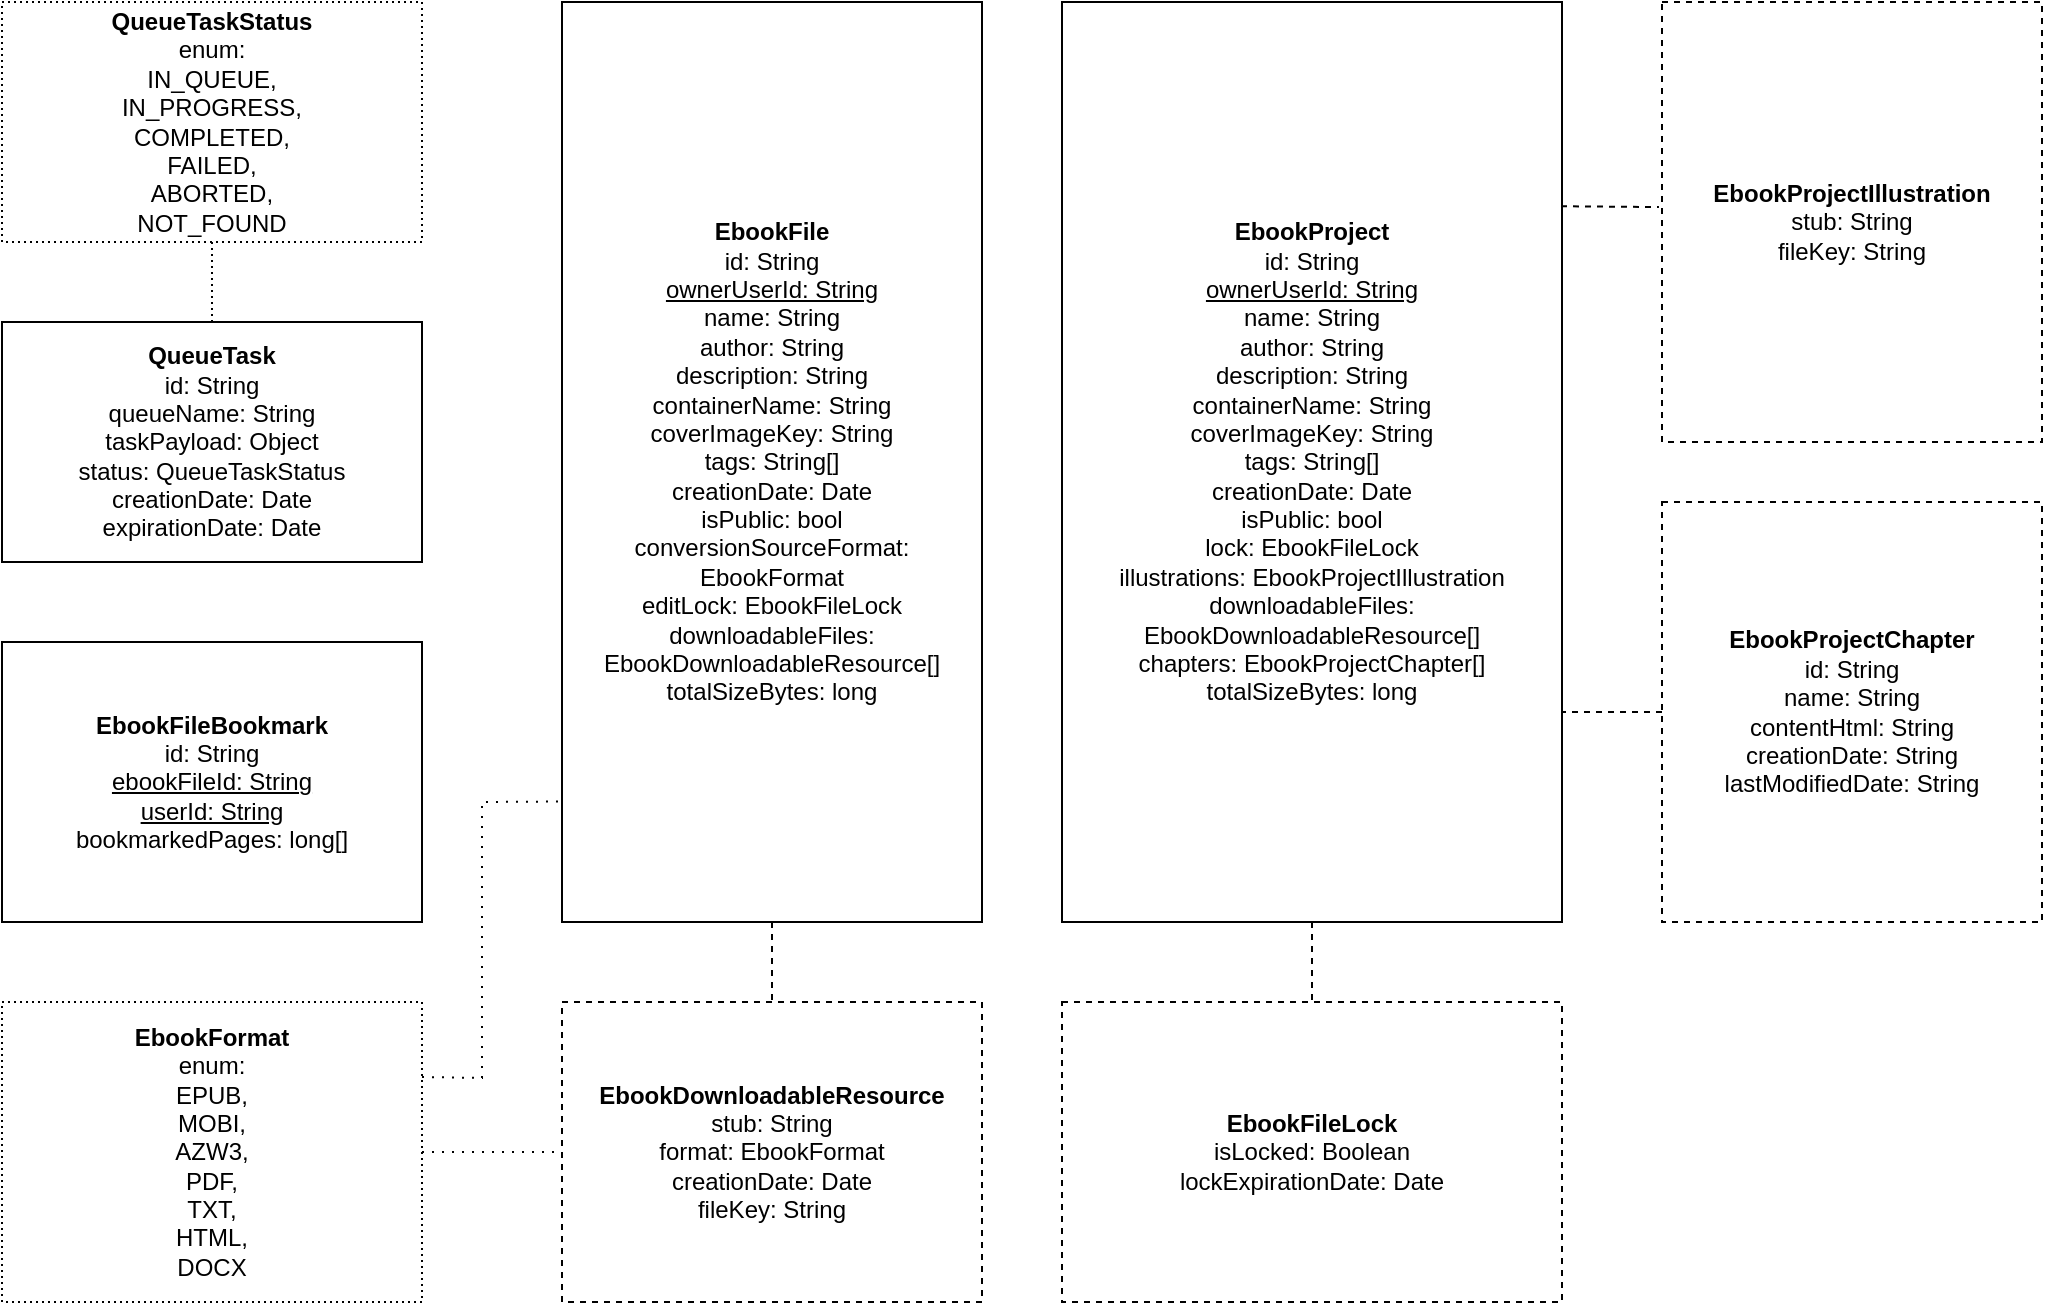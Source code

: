 <mxfile version="24.7.17">
  <diagram name="Strona-1" id="_0fNa61KOb66mq4pyeOe">
    <mxGraphModel dx="1366" dy="735" grid="1" gridSize="10" guides="1" tooltips="1" connect="1" arrows="1" fold="1" page="1" pageScale="1" pageWidth="827" pageHeight="1169" math="0" shadow="0">
      <root>
        <mxCell id="0" />
        <mxCell id="1" parent="0" />
        <mxCell id="6lItWXWM8KRdjIrS7Q5L-14" style="edgeStyle=orthogonalEdgeStyle;rounded=0;orthogonalLoop=1;jettySize=auto;html=1;exitX=0.5;exitY=0;exitDx=0;exitDy=0;entryX=0.5;entryY=1;entryDx=0;entryDy=0;endArrow=none;endFill=0;dashed=1;dashPattern=1 2;" edge="1" parent="1" source="6lItWXWM8KRdjIrS7Q5L-1" target="6lItWXWM8KRdjIrS7Q5L-11">
          <mxGeometry relative="1" as="geometry" />
        </mxCell>
        <mxCell id="6lItWXWM8KRdjIrS7Q5L-1" value="&lt;b&gt;QueueTask&lt;/b&gt;&lt;br&gt;id: String&lt;br&gt;queueName: String&lt;br&gt;taskPayload: Object&lt;br&gt;status: QueueTaskStatus&lt;br&gt;creationDate: Date&lt;br&gt;expirationDate: Date" style="rounded=0;whiteSpace=wrap;html=1;" vertex="1" parent="1">
          <mxGeometry x="80" y="180" width="210" height="120" as="geometry" />
        </mxCell>
        <mxCell id="6lItWXWM8KRdjIrS7Q5L-37" style="edgeStyle=orthogonalEdgeStyle;rounded=0;orthogonalLoop=1;jettySize=auto;html=1;entryX=0.5;entryY=0;entryDx=0;entryDy=0;dashed=1;endArrow=none;endFill=0;" edge="1" parent="1" source="6lItWXWM8KRdjIrS7Q5L-2" target="6lItWXWM8KRdjIrS7Q5L-13">
          <mxGeometry relative="1" as="geometry" />
        </mxCell>
        <mxCell id="6lItWXWM8KRdjIrS7Q5L-2" value="&lt;b&gt;EbookFile&lt;/b&gt;&lt;br&gt;id: String&lt;br&gt;&lt;u&gt;ownerUserId: String&lt;br&gt;&lt;/u&gt;name: String&lt;br&gt;author: String&lt;br&gt;description: String&lt;br&gt;containerName: String&lt;br&gt;coverImageKey: String&lt;br&gt;tags: String[]&lt;br&gt;creationDate: Date&lt;br&gt;isPublic: bool&lt;br&gt;conversionSourceFormat: EbookFormat&lt;br&gt;editLock: EbookFileLock&lt;br&gt;downloadableFiles: EbookDownloadableResource[]&lt;br&gt;totalSizeBytes: long" style="rounded=0;whiteSpace=wrap;html=1;" vertex="1" parent="1">
          <mxGeometry x="360" y="20" width="210" height="460" as="geometry" />
        </mxCell>
        <mxCell id="6lItWXWM8KRdjIrS7Q5L-38" style="edgeStyle=orthogonalEdgeStyle;rounded=0;orthogonalLoop=1;jettySize=auto;html=1;entryX=0.5;entryY=0;entryDx=0;entryDy=0;endArrow=none;endFill=0;dashed=1;" edge="1" parent="1" source="6lItWXWM8KRdjIrS7Q5L-5" target="6lItWXWM8KRdjIrS7Q5L-12">
          <mxGeometry relative="1" as="geometry" />
        </mxCell>
        <mxCell id="6lItWXWM8KRdjIrS7Q5L-5" value="&lt;b&gt;EbookProject&lt;/b&gt;&lt;br&gt;id: String&lt;br&gt;&lt;u&gt;ownerUserId: String&lt;br&gt;&lt;/u&gt;name: String&lt;br&gt;author: String&lt;br&gt;description: String&lt;br&gt;containerName: String&lt;br&gt;coverImageKey: String&lt;br&gt;tags: String[]&lt;br&gt;creationDate: Date&lt;br&gt;isPublic: bool&lt;br&gt;lock: EbookFileLock&lt;br&gt;illustrations: EbookProjectIllustration&lt;br&gt;downloadableFiles: EbookDownloadableResource[]&lt;br&gt;chapters: EbookProjectChapter[]&lt;br&gt;totalSizeBytes: long" style="rounded=0;whiteSpace=wrap;html=1;" vertex="1" parent="1">
          <mxGeometry x="610" y="20" width="250" height="460" as="geometry" />
        </mxCell>
        <mxCell id="6lItWXWM8KRdjIrS7Q5L-8" value="&lt;b&gt;EbookFileBookmark&lt;/b&gt;&lt;br&gt;id: String&lt;br&gt;&lt;u&gt;ebookFileId: String&lt;br&gt;userId: String&lt;br&gt;&lt;/u&gt;bookmarkedPages: long[]" style="rounded=0;whiteSpace=wrap;html=1;" vertex="1" parent="1">
          <mxGeometry x="80" y="340" width="210" height="140" as="geometry" />
        </mxCell>
        <mxCell id="6lItWXWM8KRdjIrS7Q5L-11" value="&lt;b&gt;QueueTaskStatus&lt;/b&gt;&lt;br&gt;enum:&lt;br&gt;IN_QUEUE,&lt;br&gt;IN_PROGRESS,&lt;br&gt;COMPLETED,&lt;br&gt;FAILED,&lt;br&gt;ABORTED,&lt;br&gt;NOT_FOUND" style="rounded=0;whiteSpace=wrap;html=1;dashed=1;dashPattern=1 2;" vertex="1" parent="1">
          <mxGeometry x="80" y="20" width="210" height="120" as="geometry" />
        </mxCell>
        <mxCell id="6lItWXWM8KRdjIrS7Q5L-12" value="&lt;b&gt;EbookFileLock&lt;/b&gt;&lt;br&gt;isLocked: Boolean&lt;br&gt;lockExpirationDate: Date" style="rounded=0;whiteSpace=wrap;html=1;dashed=1;" vertex="1" parent="1">
          <mxGeometry x="610" y="520" width="250" height="150" as="geometry" />
        </mxCell>
        <mxCell id="6lItWXWM8KRdjIrS7Q5L-13" value="&lt;b&gt;EbookDownloadableResource&lt;/b&gt;&lt;br&gt;stub: String&lt;br&gt;format: EbookFormat&lt;br&gt;creationDate: Date&lt;br&gt;fileKey: String" style="rounded=0;whiteSpace=wrap;html=1;dashed=1;" vertex="1" parent="1">
          <mxGeometry x="360" y="520" width="210" height="150" as="geometry" />
        </mxCell>
        <mxCell id="6lItWXWM8KRdjIrS7Q5L-22" value="&lt;b&gt;EbookProjectIllustration&lt;/b&gt;&lt;br&gt;stub: String&lt;br&gt;fileKey: String" style="rounded=0;whiteSpace=wrap;html=1;dashed=1;" vertex="1" parent="1">
          <mxGeometry x="910" y="20" width="190" height="220" as="geometry" />
        </mxCell>
        <mxCell id="6lItWXWM8KRdjIrS7Q5L-26" value="&lt;b&gt;EbookProjectChapter&lt;/b&gt;&lt;div&gt;id: String&lt;br&gt;name: String&lt;br&gt;contentHtml: String&lt;br&gt;creationDate: String&lt;br&gt;lastModifiedDate: String&lt;/div&gt;" style="rounded=0;whiteSpace=wrap;html=1;dashed=1;" vertex="1" parent="1">
          <mxGeometry x="910" y="270" width="190" height="210" as="geometry" />
        </mxCell>
        <mxCell id="6lItWXWM8KRdjIrS7Q5L-30" style="edgeStyle=orthogonalEdgeStyle;rounded=0;orthogonalLoop=1;jettySize=auto;html=1;entryX=0;entryY=0.5;entryDx=0;entryDy=0;endArrow=none;endFill=0;dashed=1;dashPattern=1 4;" edge="1" parent="1" source="6lItWXWM8KRdjIrS7Q5L-27" target="6lItWXWM8KRdjIrS7Q5L-13">
          <mxGeometry relative="1" as="geometry" />
        </mxCell>
        <mxCell id="6lItWXWM8KRdjIrS7Q5L-27" value="&lt;b&gt;EbookFormat&lt;/b&gt;&lt;br&gt;enum:&lt;br&gt;&lt;div&gt;EPUB,&lt;br&gt;MOBI,&lt;br&gt;AZW3,&lt;br&gt;PDF,&lt;br&gt;TXT,&lt;br&gt;HTML,&lt;br&gt;DOCX&lt;/div&gt;" style="rounded=0;whiteSpace=wrap;html=1;dashed=1;dashPattern=1 2;" vertex="1" parent="1">
          <mxGeometry x="80" y="520" width="210" height="150" as="geometry" />
        </mxCell>
        <mxCell id="6lItWXWM8KRdjIrS7Q5L-32" value="" style="endArrow=none;html=1;rounded=0;exitX=1;exitY=0.25;exitDx=0;exitDy=0;entryX=-0.004;entryY=0.869;entryDx=0;entryDy=0;dashed=1;dashPattern=1 4;entryPerimeter=0;" edge="1" parent="1" source="6lItWXWM8KRdjIrS7Q5L-27" target="6lItWXWM8KRdjIrS7Q5L-2">
          <mxGeometry width="50" height="50" relative="1" as="geometry">
            <mxPoint x="320" y="570" as="sourcePoint" />
            <mxPoint x="370" y="520" as="targetPoint" />
            <Array as="points">
              <mxPoint x="320" y="558" />
              <mxPoint x="320" y="420" />
            </Array>
          </mxGeometry>
        </mxCell>
        <mxCell id="6lItWXWM8KRdjIrS7Q5L-35" value="" style="endArrow=none;html=1;rounded=0;exitX=0.998;exitY=0.222;exitDx=0;exitDy=0;exitPerimeter=0;entryX=-0.008;entryY=0.466;entryDx=0;entryDy=0;entryPerimeter=0;dashed=1;" edge="1" parent="1" source="6lItWXWM8KRdjIrS7Q5L-5" target="6lItWXWM8KRdjIrS7Q5L-22">
          <mxGeometry width="50" height="50" relative="1" as="geometry">
            <mxPoint x="870" y="230" as="sourcePoint" />
            <mxPoint x="920" y="180" as="targetPoint" />
          </mxGeometry>
        </mxCell>
        <mxCell id="6lItWXWM8KRdjIrS7Q5L-36" style="edgeStyle=orthogonalEdgeStyle;rounded=0;orthogonalLoop=1;jettySize=auto;html=1;exitX=0;exitY=0.5;exitDx=0;exitDy=0;dashed=1;endArrow=none;endFill=0;" edge="1" parent="1" source="6lItWXWM8KRdjIrS7Q5L-26">
          <mxGeometry relative="1" as="geometry">
            <mxPoint x="860" y="376" as="targetPoint" />
            <Array as="points">
              <mxPoint x="860" y="375" />
            </Array>
          </mxGeometry>
        </mxCell>
      </root>
    </mxGraphModel>
  </diagram>
</mxfile>
